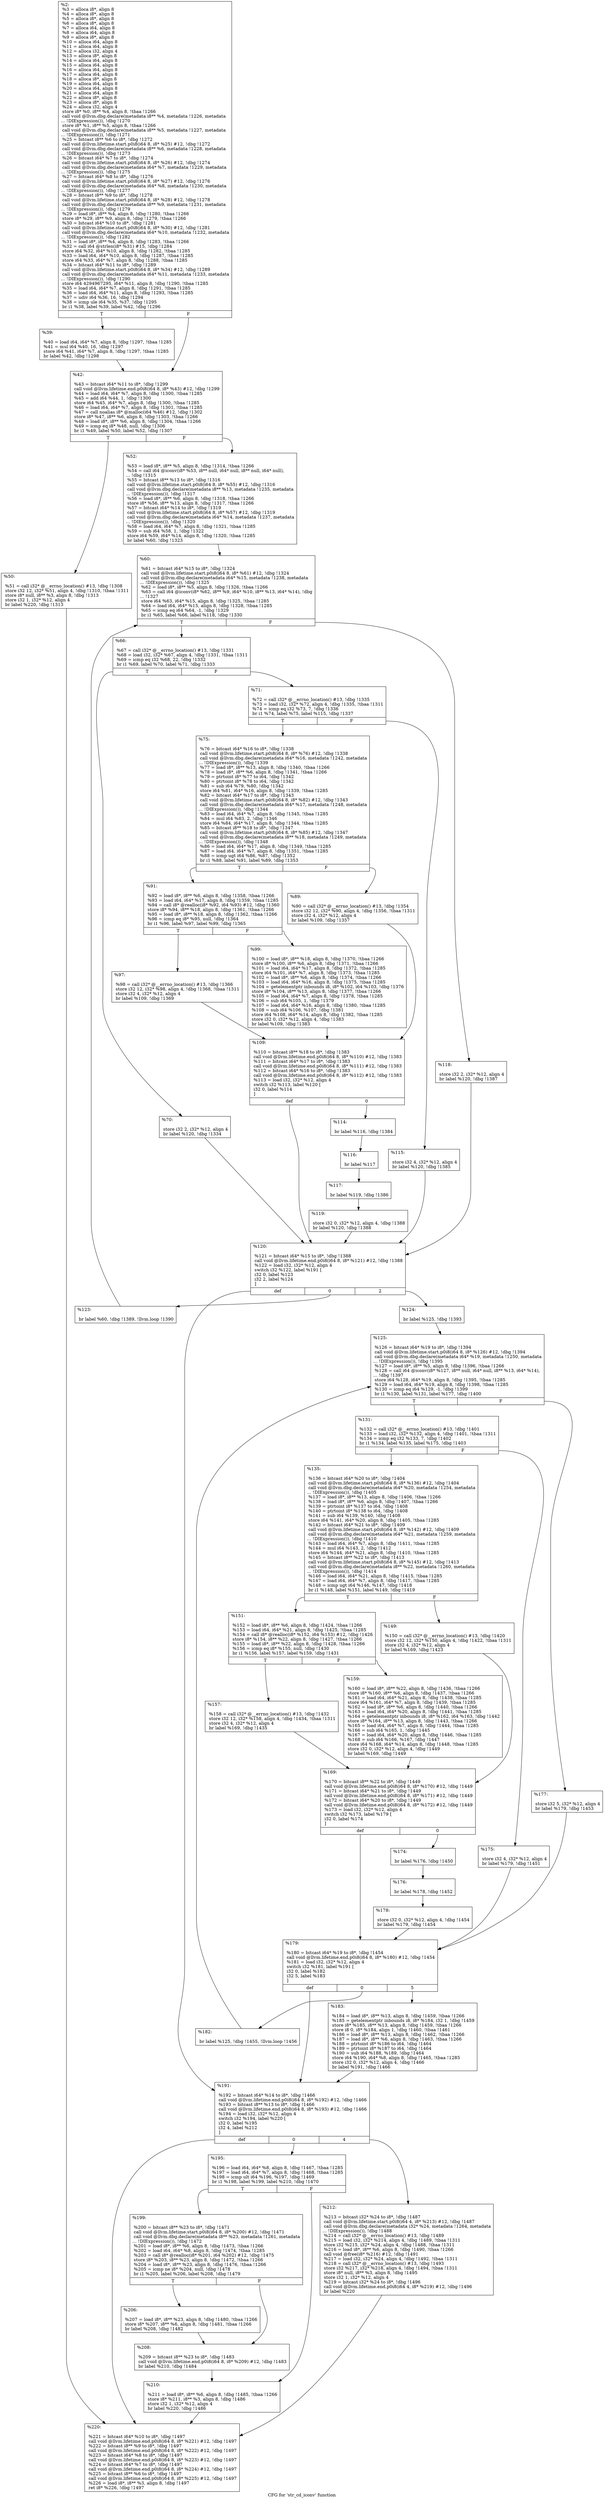 digraph "CFG for 'str_cd_iconv' function" {
	label="CFG for 'str_cd_iconv' function";

	Node0x21ad9e0 [shape=record,label="{%2:\l  %3 = alloca i8*, align 8\l  %4 = alloca i8*, align 8\l  %5 = alloca i8*, align 8\l  %6 = alloca i8*, align 8\l  %7 = alloca i64, align 8\l  %8 = alloca i64, align 8\l  %9 = alloca i8*, align 8\l  %10 = alloca i64, align 8\l  %11 = alloca i64, align 8\l  %12 = alloca i32, align 4\l  %13 = alloca i8*, align 8\l  %14 = alloca i64, align 8\l  %15 = alloca i64, align 8\l  %16 = alloca i64, align 8\l  %17 = alloca i64, align 8\l  %18 = alloca i8*, align 8\l  %19 = alloca i64, align 8\l  %20 = alloca i64, align 8\l  %21 = alloca i64, align 8\l  %22 = alloca i8*, align 8\l  %23 = alloca i8*, align 8\l  %24 = alloca i32, align 4\l  store i8* %0, i8** %4, align 8, !tbaa !1266\l  call void @llvm.dbg.declare(metadata i8** %4, metadata !1226, metadata\l... !DIExpression()), !dbg !1270\l  store i8* %1, i8** %5, align 8, !tbaa !1266\l  call void @llvm.dbg.declare(metadata i8** %5, metadata !1227, metadata\l... !DIExpression()), !dbg !1271\l  %25 = bitcast i8** %6 to i8*, !dbg !1272\l  call void @llvm.lifetime.start.p0i8(i64 8, i8* %25) #12, !dbg !1272\l  call void @llvm.dbg.declare(metadata i8** %6, metadata !1228, metadata\l... !DIExpression()), !dbg !1273\l  %26 = bitcast i64* %7 to i8*, !dbg !1274\l  call void @llvm.lifetime.start.p0i8(i64 8, i8* %26) #12, !dbg !1274\l  call void @llvm.dbg.declare(metadata i64* %7, metadata !1229, metadata\l... !DIExpression()), !dbg !1275\l  %27 = bitcast i64* %8 to i8*, !dbg !1276\l  call void @llvm.lifetime.start.p0i8(i64 8, i8* %27) #12, !dbg !1276\l  call void @llvm.dbg.declare(metadata i64* %8, metadata !1230, metadata\l... !DIExpression()), !dbg !1277\l  %28 = bitcast i8** %9 to i8*, !dbg !1278\l  call void @llvm.lifetime.start.p0i8(i64 8, i8* %28) #12, !dbg !1278\l  call void @llvm.dbg.declare(metadata i8** %9, metadata !1231, metadata\l... !DIExpression()), !dbg !1279\l  %29 = load i8*, i8** %4, align 8, !dbg !1280, !tbaa !1266\l  store i8* %29, i8** %9, align 8, !dbg !1279, !tbaa !1266\l  %30 = bitcast i64* %10 to i8*, !dbg !1281\l  call void @llvm.lifetime.start.p0i8(i64 8, i8* %30) #12, !dbg !1281\l  call void @llvm.dbg.declare(metadata i64* %10, metadata !1232, metadata\l... !DIExpression()), !dbg !1282\l  %31 = load i8*, i8** %4, align 8, !dbg !1283, !tbaa !1266\l  %32 = call i64 @strlen(i8* %31) #15, !dbg !1284\l  store i64 %32, i64* %10, align 8, !dbg !1282, !tbaa !1285\l  %33 = load i64, i64* %10, align 8, !dbg !1287, !tbaa !1285\l  store i64 %33, i64* %7, align 8, !dbg !1288, !tbaa !1285\l  %34 = bitcast i64* %11 to i8*, !dbg !1289\l  call void @llvm.lifetime.start.p0i8(i64 8, i8* %34) #12, !dbg !1289\l  call void @llvm.dbg.declare(metadata i64* %11, metadata !1233, metadata\l... !DIExpression()), !dbg !1290\l  store i64 4294967295, i64* %11, align 8, !dbg !1290, !tbaa !1285\l  %35 = load i64, i64* %7, align 8, !dbg !1291, !tbaa !1285\l  %36 = load i64, i64* %11, align 8, !dbg !1293, !tbaa !1285\l  %37 = udiv i64 %36, 16, !dbg !1294\l  %38 = icmp ule i64 %35, %37, !dbg !1295\l  br i1 %38, label %39, label %42, !dbg !1296\l|{<s0>T|<s1>F}}"];
	Node0x21ad9e0:s0 -> Node0x21ada90;
	Node0x21ad9e0:s1 -> Node0x21adae0;
	Node0x21ada90 [shape=record,label="{%39:\l\l  %40 = load i64, i64* %7, align 8, !dbg !1297, !tbaa !1285\l  %41 = mul i64 %40, 16, !dbg !1297\l  store i64 %41, i64* %7, align 8, !dbg !1297, !tbaa !1285\l  br label %42, !dbg !1298\l}"];
	Node0x21ada90 -> Node0x21adae0;
	Node0x21adae0 [shape=record,label="{%42:\l\l  %43 = bitcast i64* %11 to i8*, !dbg !1299\l  call void @llvm.lifetime.end.p0i8(i64 8, i8* %43) #12, !dbg !1299\l  %44 = load i64, i64* %7, align 8, !dbg !1300, !tbaa !1285\l  %45 = add i64 %44, 1, !dbg !1300\l  store i64 %45, i64* %7, align 8, !dbg !1300, !tbaa !1285\l  %46 = load i64, i64* %7, align 8, !dbg !1301, !tbaa !1285\l  %47 = call noalias i8* @malloc(i64 %46) #12, !dbg !1302\l  store i8* %47, i8** %6, align 8, !dbg !1303, !tbaa !1266\l  %48 = load i8*, i8** %6, align 8, !dbg !1304, !tbaa !1266\l  %49 = icmp eq i8* %48, null, !dbg !1306\l  br i1 %49, label %50, label %52, !dbg !1307\l|{<s0>T|<s1>F}}"];
	Node0x21adae0:s0 -> Node0x21adb30;
	Node0x21adae0:s1 -> Node0x21adb80;
	Node0x21adb30 [shape=record,label="{%50:\l\l  %51 = call i32* @__errno_location() #13, !dbg !1308\l  store i32 12, i32* %51, align 4, !dbg !1310, !tbaa !1311\l  store i8* null, i8** %3, align 8, !dbg !1313\l  store i32 1, i32* %12, align 4\l  br label %220, !dbg !1313\l}"];
	Node0x21adb30 -> Node0x21ae8f0;
	Node0x21adb80 [shape=record,label="{%52:\l\l  %53 = load i8*, i8** %5, align 8, !dbg !1314, !tbaa !1266\l  %54 = call i64 @iconv(i8* %53, i8** null, i64* null, i8** null, i64* null),\l... !dbg !1315\l  %55 = bitcast i8** %13 to i8*, !dbg !1316\l  call void @llvm.lifetime.start.p0i8(i64 8, i8* %55) #12, !dbg !1316\l  call void @llvm.dbg.declare(metadata i8** %13, metadata !1235, metadata\l... !DIExpression()), !dbg !1317\l  %56 = load i8*, i8** %6, align 8, !dbg !1318, !tbaa !1266\l  store i8* %56, i8** %13, align 8, !dbg !1317, !tbaa !1266\l  %57 = bitcast i64* %14 to i8*, !dbg !1319\l  call void @llvm.lifetime.start.p0i8(i64 8, i8* %57) #12, !dbg !1319\l  call void @llvm.dbg.declare(metadata i64* %14, metadata !1237, metadata\l... !DIExpression()), !dbg !1320\l  %58 = load i64, i64* %7, align 8, !dbg !1321, !tbaa !1285\l  %59 = sub i64 %58, 1, !dbg !1322\l  store i64 %59, i64* %14, align 8, !dbg !1320, !tbaa !1285\l  br label %60, !dbg !1323\l}"];
	Node0x21adb80 -> Node0x21adbd0;
	Node0x21adbd0 [shape=record,label="{%60:\l\l  %61 = bitcast i64* %15 to i8*, !dbg !1324\l  call void @llvm.lifetime.start.p0i8(i64 8, i8* %61) #12, !dbg !1324\l  call void @llvm.dbg.declare(metadata i64* %15, metadata !1238, metadata\l... !DIExpression()), !dbg !1325\l  %62 = load i8*, i8** %5, align 8, !dbg !1326, !tbaa !1266\l  %63 = call i64 @iconv(i8* %62, i8** %9, i64* %10, i8** %13, i64* %14), !dbg\l... !1327\l  store i64 %63, i64* %15, align 8, !dbg !1325, !tbaa !1285\l  %64 = load i64, i64* %15, align 8, !dbg !1328, !tbaa !1285\l  %65 = icmp eq i64 %64, -1, !dbg !1329\l  br i1 %65, label %66, label %118, !dbg !1330\l|{<s0>T|<s1>F}}"];
	Node0x21adbd0:s0 -> Node0x21adc20;
	Node0x21adbd0:s1 -> Node0x21ae030;
	Node0x21adc20 [shape=record,label="{%66:\l\l  %67 = call i32* @__errno_location() #13, !dbg !1331\l  %68 = load i32, i32* %67, align 4, !dbg !1331, !tbaa !1311\l  %69 = icmp eq i32 %68, 22, !dbg !1332\l  br i1 %69, label %70, label %71, !dbg !1333\l|{<s0>T|<s1>F}}"];
	Node0x21adc20:s0 -> Node0x21adc70;
	Node0x21adc20:s1 -> Node0x21adcc0;
	Node0x21adc70 [shape=record,label="{%70:\l\l  store i32 2, i32* %12, align 4\l  br label %120, !dbg !1334\l}"];
	Node0x21adc70 -> Node0x21ae0d0;
	Node0x21adcc0 [shape=record,label="{%71:\l\l  %72 = call i32* @__errno_location() #13, !dbg !1335\l  %73 = load i32, i32* %72, align 4, !dbg !1335, !tbaa !1311\l  %74 = icmp eq i32 %73, 7, !dbg !1336\l  br i1 %74, label %75, label %115, !dbg !1337\l|{<s0>T|<s1>F}}"];
	Node0x21adcc0:s0 -> Node0x21add10;
	Node0x21adcc0:s1 -> Node0x21adf40;
	Node0x21add10 [shape=record,label="{%75:\l\l  %76 = bitcast i64* %16 to i8*, !dbg !1338\l  call void @llvm.lifetime.start.p0i8(i64 8, i8* %76) #12, !dbg !1338\l  call void @llvm.dbg.declare(metadata i64* %16, metadata !1242, metadata\l... !DIExpression()), !dbg !1339\l  %77 = load i8*, i8** %13, align 8, !dbg !1340, !tbaa !1266\l  %78 = load i8*, i8** %6, align 8, !dbg !1341, !tbaa !1266\l  %79 = ptrtoint i8* %77 to i64, !dbg !1342\l  %80 = ptrtoint i8* %78 to i64, !dbg !1342\l  %81 = sub i64 %79, %80, !dbg !1342\l  store i64 %81, i64* %16, align 8, !dbg !1339, !tbaa !1285\l  %82 = bitcast i64* %17 to i8*, !dbg !1343\l  call void @llvm.lifetime.start.p0i8(i64 8, i8* %82) #12, !dbg !1343\l  call void @llvm.dbg.declare(metadata i64* %17, metadata !1248, metadata\l... !DIExpression()), !dbg !1344\l  %83 = load i64, i64* %7, align 8, !dbg !1345, !tbaa !1285\l  %84 = mul i64 %83, 2, !dbg !1346\l  store i64 %84, i64* %17, align 8, !dbg !1344, !tbaa !1285\l  %85 = bitcast i8** %18 to i8*, !dbg !1347\l  call void @llvm.lifetime.start.p0i8(i64 8, i8* %85) #12, !dbg !1347\l  call void @llvm.dbg.declare(metadata i8** %18, metadata !1249, metadata\l... !DIExpression()), !dbg !1348\l  %86 = load i64, i64* %17, align 8, !dbg !1349, !tbaa !1285\l  %87 = load i64, i64* %7, align 8, !dbg !1351, !tbaa !1285\l  %88 = icmp ugt i64 %86, %87, !dbg !1352\l  br i1 %88, label %91, label %89, !dbg !1353\l|{<s0>T|<s1>F}}"];
	Node0x21add10:s0 -> Node0x21addb0;
	Node0x21add10:s1 -> Node0x21add60;
	Node0x21add60 [shape=record,label="{%89:\l\l  %90 = call i32* @__errno_location() #13, !dbg !1354\l  store i32 12, i32* %90, align 4, !dbg !1356, !tbaa !1311\l  store i32 4, i32* %12, align 4\l  br label %109, !dbg !1357\l}"];
	Node0x21add60 -> Node0x21adea0;
	Node0x21addb0 [shape=record,label="{%91:\l\l  %92 = load i8*, i8** %6, align 8, !dbg !1358, !tbaa !1266\l  %93 = load i64, i64* %17, align 8, !dbg !1359, !tbaa !1285\l  %94 = call i8* @realloc(i8* %92, i64 %93) #12, !dbg !1360\l  store i8* %94, i8** %18, align 8, !dbg !1361, !tbaa !1266\l  %95 = load i8*, i8** %18, align 8, !dbg !1362, !tbaa !1266\l  %96 = icmp eq i8* %95, null, !dbg !1364\l  br i1 %96, label %97, label %99, !dbg !1365\l|{<s0>T|<s1>F}}"];
	Node0x21addb0:s0 -> Node0x21ade00;
	Node0x21addb0:s1 -> Node0x21ade50;
	Node0x21ade00 [shape=record,label="{%97:\l\l  %98 = call i32* @__errno_location() #13, !dbg !1366\l  store i32 12, i32* %98, align 4, !dbg !1368, !tbaa !1311\l  store i32 4, i32* %12, align 4\l  br label %109, !dbg !1369\l}"];
	Node0x21ade00 -> Node0x21adea0;
	Node0x21ade50 [shape=record,label="{%99:\l\l  %100 = load i8*, i8** %18, align 8, !dbg !1370, !tbaa !1266\l  store i8* %100, i8** %6, align 8, !dbg !1371, !tbaa !1266\l  %101 = load i64, i64* %17, align 8, !dbg !1372, !tbaa !1285\l  store i64 %101, i64* %7, align 8, !dbg !1373, !tbaa !1285\l  %102 = load i8*, i8** %6, align 8, !dbg !1374, !tbaa !1266\l  %103 = load i64, i64* %16, align 8, !dbg !1375, !tbaa !1285\l  %104 = getelementptr inbounds i8, i8* %102, i64 %103, !dbg !1376\l  store i8* %104, i8** %13, align 8, !dbg !1377, !tbaa !1266\l  %105 = load i64, i64* %7, align 8, !dbg !1378, !tbaa !1285\l  %106 = sub i64 %105, 1, !dbg !1379\l  %107 = load i64, i64* %16, align 8, !dbg !1380, !tbaa !1285\l  %108 = sub i64 %106, %107, !dbg !1381\l  store i64 %108, i64* %14, align 8, !dbg !1382, !tbaa !1285\l  store i32 0, i32* %12, align 4, !dbg !1383\l  br label %109, !dbg !1383\l}"];
	Node0x21ade50 -> Node0x21adea0;
	Node0x21adea0 [shape=record,label="{%109:\l\l  %110 = bitcast i8** %18 to i8*, !dbg !1383\l  call void @llvm.lifetime.end.p0i8(i64 8, i8* %110) #12, !dbg !1383\l  %111 = bitcast i64* %17 to i8*, !dbg !1383\l  call void @llvm.lifetime.end.p0i8(i64 8, i8* %111) #12, !dbg !1383\l  %112 = bitcast i64* %16 to i8*, !dbg !1383\l  call void @llvm.lifetime.end.p0i8(i64 8, i8* %112) #12, !dbg !1383\l  %113 = load i32, i32* %12, align 4\l  switch i32 %113, label %120 [\l    i32 0, label %114\l  ]\l|{<s0>def|<s1>0}}"];
	Node0x21adea0:s0 -> Node0x21ae0d0;
	Node0x21adea0:s1 -> Node0x21adef0;
	Node0x21adef0 [shape=record,label="{%114:\l\l  br label %116, !dbg !1384\l}"];
	Node0x21adef0 -> Node0x21adf90;
	Node0x21adf40 [shape=record,label="{%115:\l\l  store i32 4, i32* %12, align 4\l  br label %120, !dbg !1385\l}"];
	Node0x21adf40 -> Node0x21ae0d0;
	Node0x21adf90 [shape=record,label="{%116:\l\l  br label %117\l}"];
	Node0x21adf90 -> Node0x21adfe0;
	Node0x21adfe0 [shape=record,label="{%117:\l\l  br label %119, !dbg !1386\l}"];
	Node0x21adfe0 -> Node0x21ae080;
	Node0x21ae030 [shape=record,label="{%118:\l\l  store i32 2, i32* %12, align 4\l  br label %120, !dbg !1387\l}"];
	Node0x21ae030 -> Node0x21ae0d0;
	Node0x21ae080 [shape=record,label="{%119:\l\l  store i32 0, i32* %12, align 4, !dbg !1388\l  br label %120, !dbg !1388\l}"];
	Node0x21ae080 -> Node0x21ae0d0;
	Node0x21ae0d0 [shape=record,label="{%120:\l\l  %121 = bitcast i64* %15 to i8*, !dbg !1388\l  call void @llvm.lifetime.end.p0i8(i64 8, i8* %121) #12, !dbg !1388\l  %122 = load i32, i32* %12, align 4\l  switch i32 %122, label %191 [\l    i32 0, label %123\l    i32 2, label %124\l  ]\l|{<s0>def|<s1>0|<s2>2}}"];
	Node0x21ae0d0:s0 -> Node0x21ae6c0;
	Node0x21ae0d0:s1 -> Node0x21ae120;
	Node0x21ae0d0:s2 -> Node0x21ae170;
	Node0x21ae120 [shape=record,label="{%123:\l\l  br label %60, !dbg !1389, !llvm.loop !1390\l}"];
	Node0x21ae120 -> Node0x21adbd0;
	Node0x21ae170 [shape=record,label="{%124:\l\l  br label %125, !dbg !1393\l}"];
	Node0x21ae170 -> Node0x21ae1c0;
	Node0x21ae1c0 [shape=record,label="{%125:\l\l  %126 = bitcast i64* %19 to i8*, !dbg !1394\l  call void @llvm.lifetime.start.p0i8(i64 8, i8* %126) #12, !dbg !1394\l  call void @llvm.dbg.declare(metadata i64* %19, metadata !1250, metadata\l... !DIExpression()), !dbg !1395\l  %127 = load i8*, i8** %5, align 8, !dbg !1396, !tbaa !1266\l  %128 = call i64 @iconv(i8* %127, i8** null, i64* null, i8** %13, i64* %14),\l... !dbg !1397\l  store i64 %128, i64* %19, align 8, !dbg !1395, !tbaa !1285\l  %129 = load i64, i64* %19, align 8, !dbg !1398, !tbaa !1285\l  %130 = icmp eq i64 %129, -1, !dbg !1399\l  br i1 %130, label %131, label %177, !dbg !1400\l|{<s0>T|<s1>F}}"];
	Node0x21ae1c0:s0 -> Node0x21ae210;
	Node0x21ae1c0:s1 -> Node0x21ae530;
	Node0x21ae210 [shape=record,label="{%131:\l\l  %132 = call i32* @__errno_location() #13, !dbg !1401\l  %133 = load i32, i32* %132, align 4, !dbg !1401, !tbaa !1311\l  %134 = icmp eq i32 %133, 7, !dbg !1402\l  br i1 %134, label %135, label %175, !dbg !1403\l|{<s0>T|<s1>F}}"];
	Node0x21ae210:s0 -> Node0x21ae260;
	Node0x21ae210:s1 -> Node0x21ae490;
	Node0x21ae260 [shape=record,label="{%135:\l\l  %136 = bitcast i64* %20 to i8*, !dbg !1404\l  call void @llvm.lifetime.start.p0i8(i64 8, i8* %136) #12, !dbg !1404\l  call void @llvm.dbg.declare(metadata i64* %20, metadata !1254, metadata\l... !DIExpression()), !dbg !1405\l  %137 = load i8*, i8** %13, align 8, !dbg !1406, !tbaa !1266\l  %138 = load i8*, i8** %6, align 8, !dbg !1407, !tbaa !1266\l  %139 = ptrtoint i8* %137 to i64, !dbg !1408\l  %140 = ptrtoint i8* %138 to i64, !dbg !1408\l  %141 = sub i64 %139, %140, !dbg !1408\l  store i64 %141, i64* %20, align 8, !dbg !1405, !tbaa !1285\l  %142 = bitcast i64* %21 to i8*, !dbg !1409\l  call void @llvm.lifetime.start.p0i8(i64 8, i8* %142) #12, !dbg !1409\l  call void @llvm.dbg.declare(metadata i64* %21, metadata !1259, metadata\l... !DIExpression()), !dbg !1410\l  %143 = load i64, i64* %7, align 8, !dbg !1411, !tbaa !1285\l  %144 = mul i64 %143, 2, !dbg !1412\l  store i64 %144, i64* %21, align 8, !dbg !1410, !tbaa !1285\l  %145 = bitcast i8** %22 to i8*, !dbg !1413\l  call void @llvm.lifetime.start.p0i8(i64 8, i8* %145) #12, !dbg !1413\l  call void @llvm.dbg.declare(metadata i8** %22, metadata !1260, metadata\l... !DIExpression()), !dbg !1414\l  %146 = load i64, i64* %21, align 8, !dbg !1415, !tbaa !1285\l  %147 = load i64, i64* %7, align 8, !dbg !1417, !tbaa !1285\l  %148 = icmp ugt i64 %146, %147, !dbg !1418\l  br i1 %148, label %151, label %149, !dbg !1419\l|{<s0>T|<s1>F}}"];
	Node0x21ae260:s0 -> Node0x21ae300;
	Node0x21ae260:s1 -> Node0x21ae2b0;
	Node0x21ae2b0 [shape=record,label="{%149:\l\l  %150 = call i32* @__errno_location() #13, !dbg !1420\l  store i32 12, i32* %150, align 4, !dbg !1422, !tbaa !1311\l  store i32 4, i32* %12, align 4\l  br label %169, !dbg !1423\l}"];
	Node0x21ae2b0 -> Node0x21ae3f0;
	Node0x21ae300 [shape=record,label="{%151:\l\l  %152 = load i8*, i8** %6, align 8, !dbg !1424, !tbaa !1266\l  %153 = load i64, i64* %21, align 8, !dbg !1425, !tbaa !1285\l  %154 = call i8* @realloc(i8* %152, i64 %153) #12, !dbg !1426\l  store i8* %154, i8** %22, align 8, !dbg !1427, !tbaa !1266\l  %155 = load i8*, i8** %22, align 8, !dbg !1428, !tbaa !1266\l  %156 = icmp eq i8* %155, null, !dbg !1430\l  br i1 %156, label %157, label %159, !dbg !1431\l|{<s0>T|<s1>F}}"];
	Node0x21ae300:s0 -> Node0x21ae350;
	Node0x21ae300:s1 -> Node0x21ae3a0;
	Node0x21ae350 [shape=record,label="{%157:\l\l  %158 = call i32* @__errno_location() #13, !dbg !1432\l  store i32 12, i32* %158, align 4, !dbg !1434, !tbaa !1311\l  store i32 4, i32* %12, align 4\l  br label %169, !dbg !1435\l}"];
	Node0x21ae350 -> Node0x21ae3f0;
	Node0x21ae3a0 [shape=record,label="{%159:\l\l  %160 = load i8*, i8** %22, align 8, !dbg !1436, !tbaa !1266\l  store i8* %160, i8** %6, align 8, !dbg !1437, !tbaa !1266\l  %161 = load i64, i64* %21, align 8, !dbg !1438, !tbaa !1285\l  store i64 %161, i64* %7, align 8, !dbg !1439, !tbaa !1285\l  %162 = load i8*, i8** %6, align 8, !dbg !1440, !tbaa !1266\l  %163 = load i64, i64* %20, align 8, !dbg !1441, !tbaa !1285\l  %164 = getelementptr inbounds i8, i8* %162, i64 %163, !dbg !1442\l  store i8* %164, i8** %13, align 8, !dbg !1443, !tbaa !1266\l  %165 = load i64, i64* %7, align 8, !dbg !1444, !tbaa !1285\l  %166 = sub i64 %165, 1, !dbg !1445\l  %167 = load i64, i64* %20, align 8, !dbg !1446, !tbaa !1285\l  %168 = sub i64 %166, %167, !dbg !1447\l  store i64 %168, i64* %14, align 8, !dbg !1448, !tbaa !1285\l  store i32 0, i32* %12, align 4, !dbg !1449\l  br label %169, !dbg !1449\l}"];
	Node0x21ae3a0 -> Node0x21ae3f0;
	Node0x21ae3f0 [shape=record,label="{%169:\l\l  %170 = bitcast i8** %22 to i8*, !dbg !1449\l  call void @llvm.lifetime.end.p0i8(i64 8, i8* %170) #12, !dbg !1449\l  %171 = bitcast i64* %21 to i8*, !dbg !1449\l  call void @llvm.lifetime.end.p0i8(i64 8, i8* %171) #12, !dbg !1449\l  %172 = bitcast i64* %20 to i8*, !dbg !1449\l  call void @llvm.lifetime.end.p0i8(i64 8, i8* %172) #12, !dbg !1449\l  %173 = load i32, i32* %12, align 4\l  switch i32 %173, label %179 [\l    i32 0, label %174\l  ]\l|{<s0>def|<s1>0}}"];
	Node0x21ae3f0:s0 -> Node0x21ae5d0;
	Node0x21ae3f0:s1 -> Node0x21ae440;
	Node0x21ae440 [shape=record,label="{%174:\l\l  br label %176, !dbg !1450\l}"];
	Node0x21ae440 -> Node0x21ae4e0;
	Node0x21ae490 [shape=record,label="{%175:\l\l  store i32 4, i32* %12, align 4\l  br label %179, !dbg !1451\l}"];
	Node0x21ae490 -> Node0x21ae5d0;
	Node0x21ae4e0 [shape=record,label="{%176:\l\l  br label %178, !dbg !1452\l}"];
	Node0x21ae4e0 -> Node0x21ae580;
	Node0x21ae530 [shape=record,label="{%177:\l\l  store i32 5, i32* %12, align 4\l  br label %179, !dbg !1453\l}"];
	Node0x21ae530 -> Node0x21ae5d0;
	Node0x21ae580 [shape=record,label="{%178:\l\l  store i32 0, i32* %12, align 4, !dbg !1454\l  br label %179, !dbg !1454\l}"];
	Node0x21ae580 -> Node0x21ae5d0;
	Node0x21ae5d0 [shape=record,label="{%179:\l\l  %180 = bitcast i64* %19 to i8*, !dbg !1454\l  call void @llvm.lifetime.end.p0i8(i64 8, i8* %180) #12, !dbg !1454\l  %181 = load i32, i32* %12, align 4\l  switch i32 %181, label %191 [\l    i32 0, label %182\l    i32 5, label %183\l  ]\l|{<s0>def|<s1>0|<s2>5}}"];
	Node0x21ae5d0:s0 -> Node0x21ae6c0;
	Node0x21ae5d0:s1 -> Node0x21ae620;
	Node0x21ae5d0:s2 -> Node0x21ae670;
	Node0x21ae620 [shape=record,label="{%182:\l\l  br label %125, !dbg !1455, !llvm.loop !1456\l}"];
	Node0x21ae620 -> Node0x21ae1c0;
	Node0x21ae670 [shape=record,label="{%183:\l\l  %184 = load i8*, i8** %13, align 8, !dbg !1459, !tbaa !1266\l  %185 = getelementptr inbounds i8, i8* %184, i32 1, !dbg !1459\l  store i8* %185, i8** %13, align 8, !dbg !1459, !tbaa !1266\l  store i8 0, i8* %184, align 1, !dbg !1460, !tbaa !1461\l  %186 = load i8*, i8** %13, align 8, !dbg !1462, !tbaa !1266\l  %187 = load i8*, i8** %6, align 8, !dbg !1463, !tbaa !1266\l  %188 = ptrtoint i8* %186 to i64, !dbg !1464\l  %189 = ptrtoint i8* %187 to i64, !dbg !1464\l  %190 = sub i64 %188, %189, !dbg !1464\l  store i64 %190, i64* %8, align 8, !dbg !1465, !tbaa !1285\l  store i32 0, i32* %12, align 4, !dbg !1466\l  br label %191, !dbg !1466\l}"];
	Node0x21ae670 -> Node0x21ae6c0;
	Node0x21ae6c0 [shape=record,label="{%191:\l\l  %192 = bitcast i64* %14 to i8*, !dbg !1466\l  call void @llvm.lifetime.end.p0i8(i64 8, i8* %192) #12, !dbg !1466\l  %193 = bitcast i8** %13 to i8*, !dbg !1466\l  call void @llvm.lifetime.end.p0i8(i64 8, i8* %193) #12, !dbg !1466\l  %194 = load i32, i32* %12, align 4\l  switch i32 %194, label %220 [\l    i32 0, label %195\l    i32 4, label %212\l  ]\l|{<s0>def|<s1>0|<s2>4}}"];
	Node0x21ae6c0:s0 -> Node0x21ae8f0;
	Node0x21ae6c0:s1 -> Node0x21ae710;
	Node0x21ae6c0:s2 -> Node0x21ae8a0;
	Node0x21ae710 [shape=record,label="{%195:\l\l  %196 = load i64, i64* %8, align 8, !dbg !1467, !tbaa !1285\l  %197 = load i64, i64* %7, align 8, !dbg !1468, !tbaa !1285\l  %198 = icmp ult i64 %196, %197, !dbg !1469\l  br i1 %198, label %199, label %210, !dbg !1470\l|{<s0>T|<s1>F}}"];
	Node0x21ae710:s0 -> Node0x21ae760;
	Node0x21ae710:s1 -> Node0x21ae850;
	Node0x21ae760 [shape=record,label="{%199:\l\l  %200 = bitcast i8** %23 to i8*, !dbg !1471\l  call void @llvm.lifetime.start.p0i8(i64 8, i8* %200) #12, !dbg !1471\l  call void @llvm.dbg.declare(metadata i8** %23, metadata !1261, metadata\l... !DIExpression()), !dbg !1472\l  %201 = load i8*, i8** %6, align 8, !dbg !1473, !tbaa !1266\l  %202 = load i64, i64* %8, align 8, !dbg !1474, !tbaa !1285\l  %203 = call i8* @realloc(i8* %201, i64 %202) #12, !dbg !1475\l  store i8* %203, i8** %23, align 8, !dbg !1472, !tbaa !1266\l  %204 = load i8*, i8** %23, align 8, !dbg !1476, !tbaa !1266\l  %205 = icmp ne i8* %204, null, !dbg !1478\l  br i1 %205, label %206, label %208, !dbg !1479\l|{<s0>T|<s1>F}}"];
	Node0x21ae760:s0 -> Node0x21ae7b0;
	Node0x21ae760:s1 -> Node0x21ae800;
	Node0x21ae7b0 [shape=record,label="{%206:\l\l  %207 = load i8*, i8** %23, align 8, !dbg !1480, !tbaa !1266\l  store i8* %207, i8** %6, align 8, !dbg !1481, !tbaa !1266\l  br label %208, !dbg !1482\l}"];
	Node0x21ae7b0 -> Node0x21ae800;
	Node0x21ae800 [shape=record,label="{%208:\l\l  %209 = bitcast i8** %23 to i8*, !dbg !1483\l  call void @llvm.lifetime.end.p0i8(i64 8, i8* %209) #12, !dbg !1483\l  br label %210, !dbg !1484\l}"];
	Node0x21ae800 -> Node0x21ae850;
	Node0x21ae850 [shape=record,label="{%210:\l\l  %211 = load i8*, i8** %6, align 8, !dbg !1485, !tbaa !1266\l  store i8* %211, i8** %3, align 8, !dbg !1486\l  store i32 1, i32* %12, align 4\l  br label %220, !dbg !1486\l}"];
	Node0x21ae850 -> Node0x21ae8f0;
	Node0x21ae8a0 [shape=record,label="{%212:\l\l  %213 = bitcast i32* %24 to i8*, !dbg !1487\l  call void @llvm.lifetime.start.p0i8(i64 4, i8* %213) #12, !dbg !1487\l  call void @llvm.dbg.declare(metadata i32* %24, metadata !1264, metadata\l... !DIExpression()), !dbg !1488\l  %214 = call i32* @__errno_location() #13, !dbg !1489\l  %215 = load i32, i32* %214, align 4, !dbg !1489, !tbaa !1311\l  store i32 %215, i32* %24, align 4, !dbg !1488, !tbaa !1311\l  %216 = load i8*, i8** %6, align 8, !dbg !1490, !tbaa !1266\l  call void @free(i8* %216) #12, !dbg !1491\l  %217 = load i32, i32* %24, align 4, !dbg !1492, !tbaa !1311\l  %218 = call i32* @__errno_location() #13, !dbg !1493\l  store i32 %217, i32* %218, align 4, !dbg !1494, !tbaa !1311\l  store i8* null, i8** %3, align 8, !dbg !1495\l  store i32 1, i32* %12, align 4\l  %219 = bitcast i32* %24 to i8*, !dbg !1496\l  call void @llvm.lifetime.end.p0i8(i64 4, i8* %219) #12, !dbg !1496\l  br label %220\l}"];
	Node0x21ae8a0 -> Node0x21ae8f0;
	Node0x21ae8f0 [shape=record,label="{%220:\l\l  %221 = bitcast i64* %10 to i8*, !dbg !1497\l  call void @llvm.lifetime.end.p0i8(i64 8, i8* %221) #12, !dbg !1497\l  %222 = bitcast i8** %9 to i8*, !dbg !1497\l  call void @llvm.lifetime.end.p0i8(i64 8, i8* %222) #12, !dbg !1497\l  %223 = bitcast i64* %8 to i8*, !dbg !1497\l  call void @llvm.lifetime.end.p0i8(i64 8, i8* %223) #12, !dbg !1497\l  %224 = bitcast i64* %7 to i8*, !dbg !1497\l  call void @llvm.lifetime.end.p0i8(i64 8, i8* %224) #12, !dbg !1497\l  %225 = bitcast i8** %6 to i8*, !dbg !1497\l  call void @llvm.lifetime.end.p0i8(i64 8, i8* %225) #12, !dbg !1497\l  %226 = load i8*, i8** %3, align 8, !dbg !1497\l  ret i8* %226, !dbg !1497\l}"];
}
